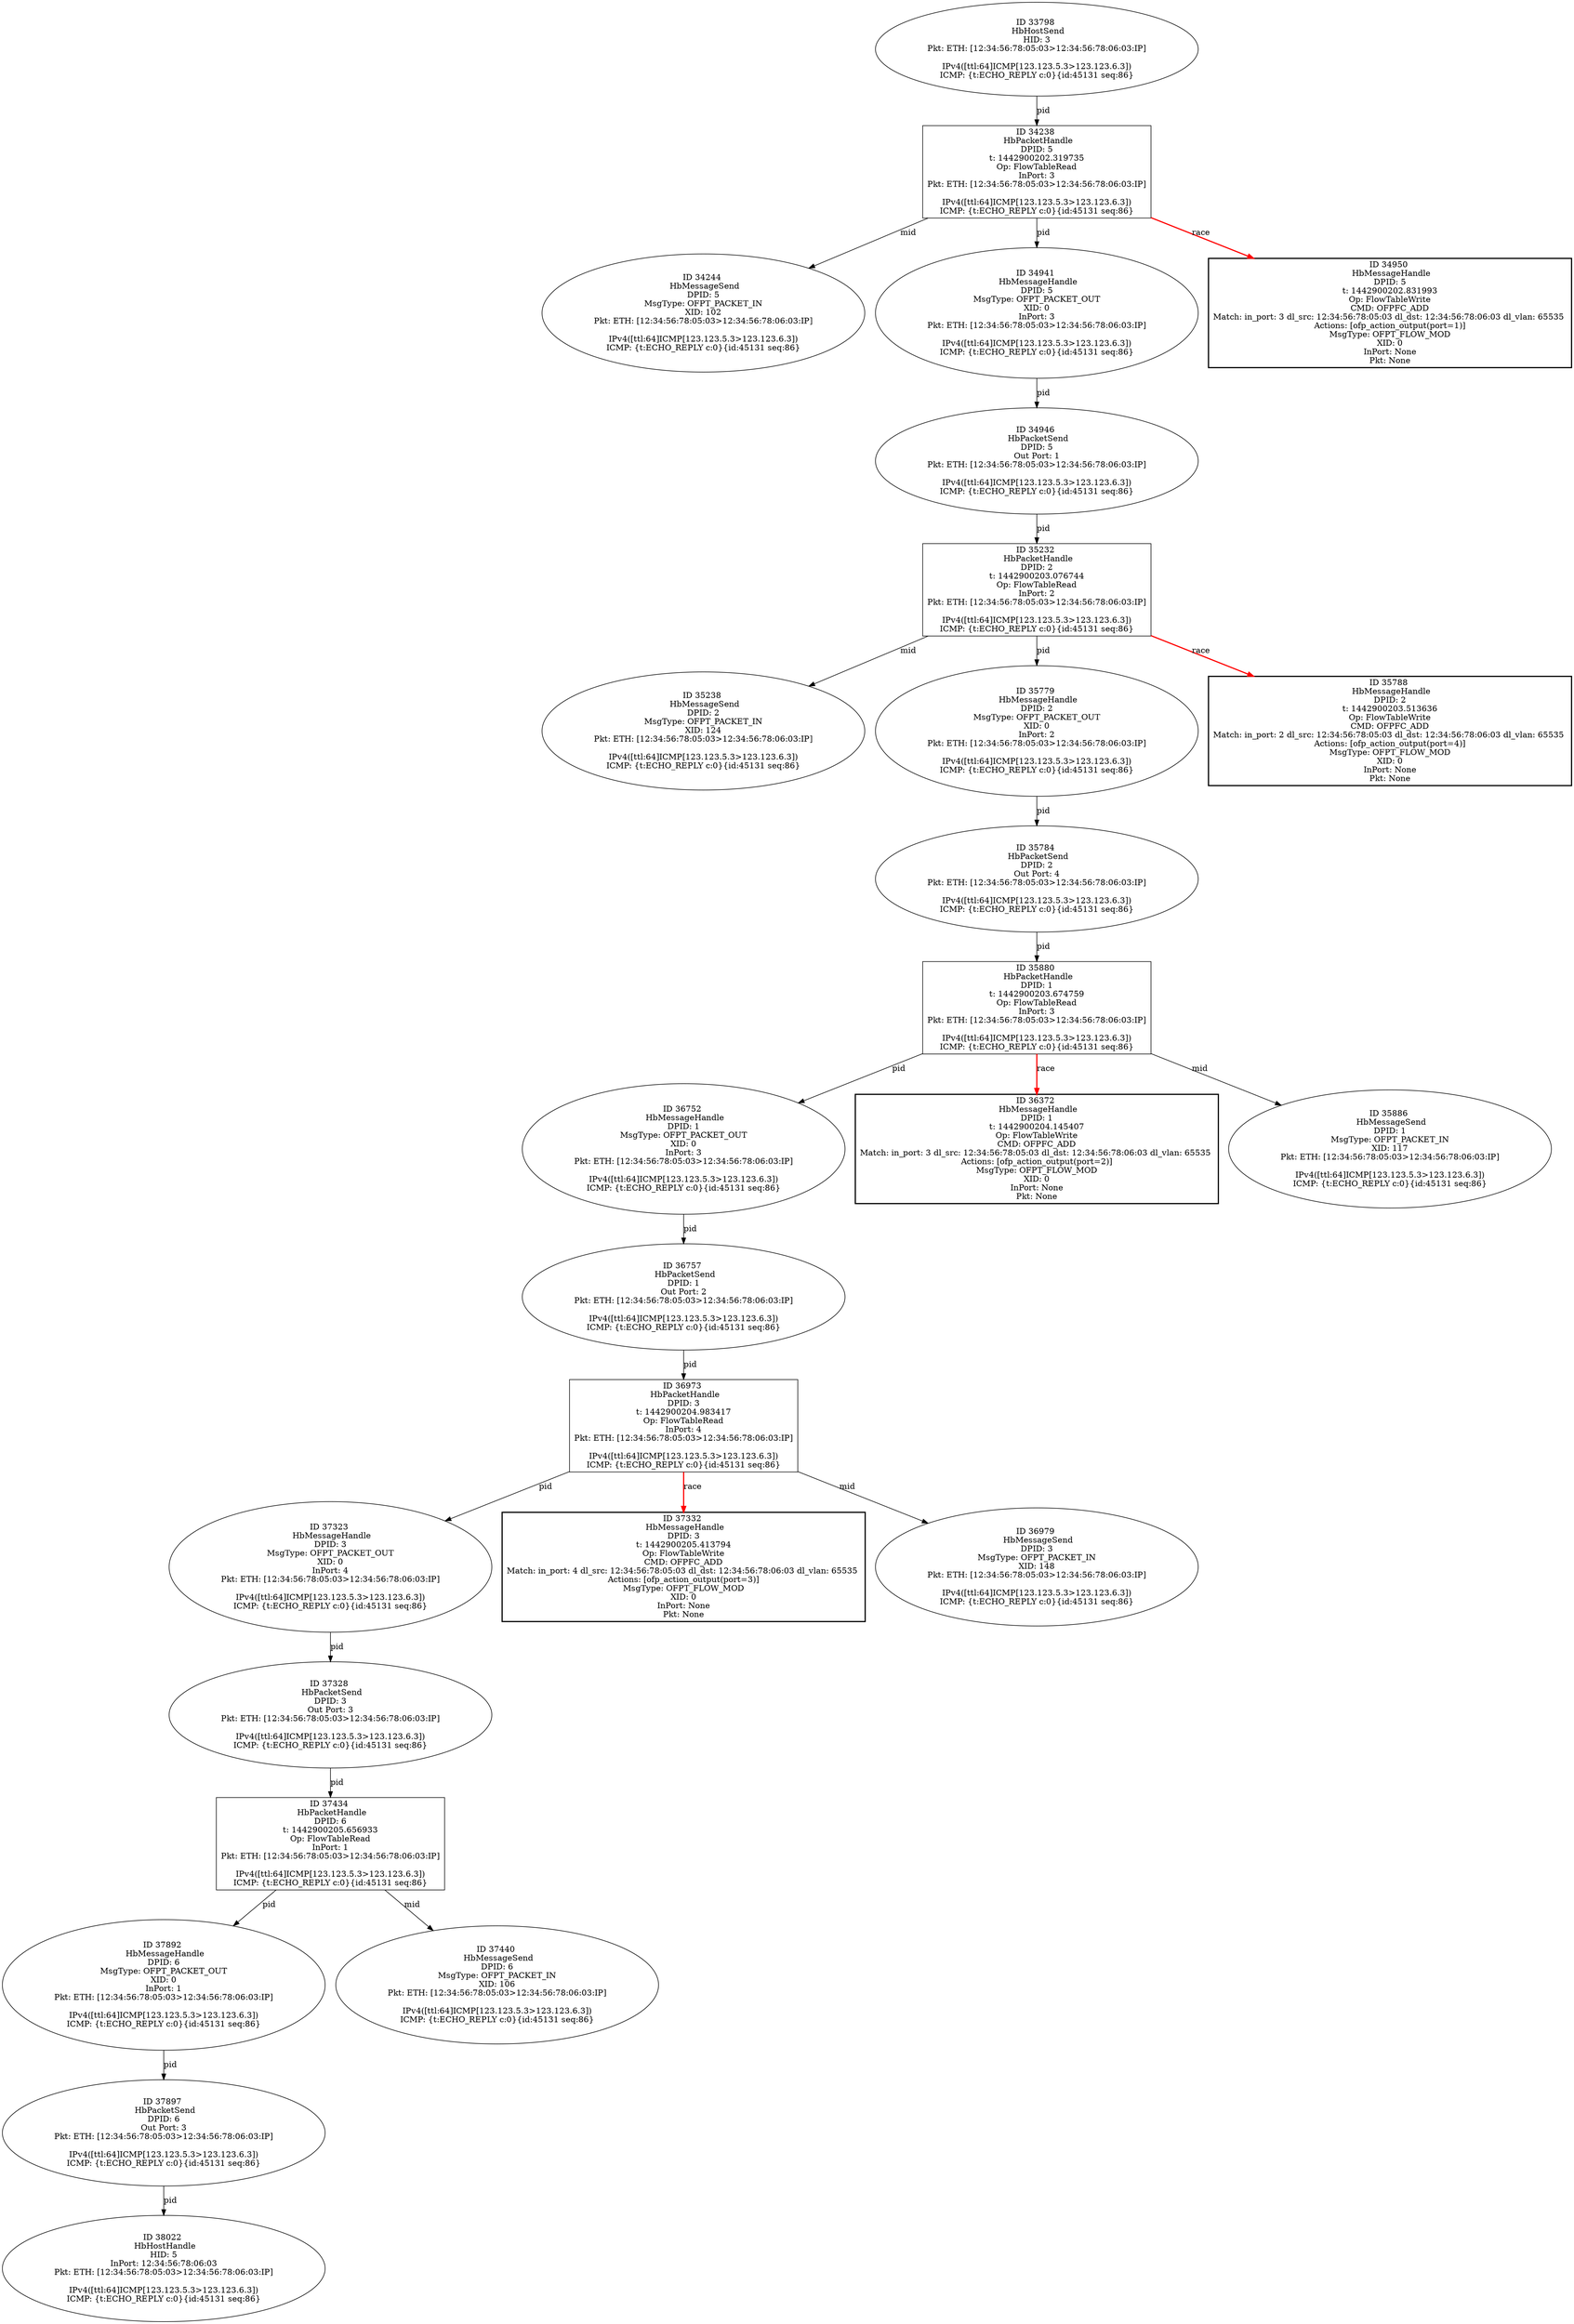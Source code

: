 strict digraph G {
34946 [shape=oval, event=<hb_events.HbPacketSend object at 0x10f038390>, label="ID 34946 
 HbPacketSend
DPID: 5
Out Port: 1
Pkt: ETH: [12:34:56:78:05:03>12:34:56:78:06:03:IP]

IPv4([ttl:64]ICMP[123.123.5.3>123.123.6.3])
ICMP: {t:ECHO_REPLY c:0}{id:45131 seq:86}"];
37892 [shape=oval, event=<hb_events.HbMessageHandle object at 0x10fe49610>, label="ID 37892 
 HbMessageHandle
DPID: 6
MsgType: OFPT_PACKET_OUT
XID: 0
InPort: 1
Pkt: ETH: [12:34:56:78:05:03>12:34:56:78:06:03:IP]

IPv4([ttl:64]ICMP[123.123.5.3>123.123.6.3])
ICMP: {t:ECHO_REPLY c:0}{id:45131 seq:86}"];
38022 [shape=oval, event=<hb_events.HbHostHandle object at 0x10ff8f490>, label="ID 38022 
 HbHostHandle
HID: 5
InPort: 12:34:56:78:06:03
Pkt: ETH: [12:34:56:78:05:03>12:34:56:78:06:03:IP]

IPv4([ttl:64]ICMP[123.123.5.3>123.123.6.3])
ICMP: {t:ECHO_REPLY c:0}{id:45131 seq:86}"];
37897 [shape=oval, event=<hb_events.HbPacketSend object at 0x10fe49b10>, label="ID 37897 
 HbPacketSend
DPID: 6
Out Port: 3
Pkt: ETH: [12:34:56:78:05:03>12:34:56:78:06:03:IP]

IPv4([ttl:64]ICMP[123.123.5.3>123.123.6.3])
ICMP: {t:ECHO_REPLY c:0}{id:45131 seq:86}"];
36752 [shape=oval, event=<hb_events.HbMessageHandle object at 0x10f81f0d0>, label="ID 36752 
 HbMessageHandle
DPID: 1
MsgType: OFPT_PACKET_OUT
XID: 0
InPort: 3
Pkt: ETH: [12:34:56:78:05:03>12:34:56:78:06:03:IP]

IPv4([ttl:64]ICMP[123.123.5.3>123.123.6.3])
ICMP: {t:ECHO_REPLY c:0}{id:45131 seq:86}"];
36372 [shape=box, style=bold, event=<hb_events.HbMessageHandle object at 0x10f5c09d0>, label="ID 36372 
 HbMessageHandle
DPID: 1
t: 1442900204.145407
Op: FlowTableWrite
CMD: OFPFC_ADD
Match: in_port: 3 dl_src: 12:34:56:78:05:03 dl_dst: 12:34:56:78:06:03 dl_vlan: 65535 
Actions: [ofp_action_output(port=2)]
MsgType: OFPT_FLOW_MOD
XID: 0
InPort: None
Pkt: None"];
36757 [shape=oval, event=<hb_events.HbPacketSend object at 0x10f81f610>, label="ID 36757 
 HbPacketSend
DPID: 1
Out Port: 2
Pkt: ETH: [12:34:56:78:05:03>12:34:56:78:06:03:IP]

IPv4([ttl:64]ICMP[123.123.5.3>123.123.6.3])
ICMP: {t:ECHO_REPLY c:0}{id:45131 seq:86}"];
35232 [shape=box, event=<hb_events.HbPacketHandle object at 0x10f11ca90>, label="ID 35232 
 HbPacketHandle
DPID: 2
t: 1442900203.076744
Op: FlowTableRead
InPort: 2
Pkt: ETH: [12:34:56:78:05:03>12:34:56:78:06:03:IP]

IPv4([ttl:64]ICMP[123.123.5.3>123.123.6.3])
ICMP: {t:ECHO_REPLY c:0}{id:45131 seq:86}"];
33798 [shape=oval, event=<hb_events.HbHostSend object at 0x10ed4d650>, label="ID 33798 
 HbHostSend
HID: 3
Pkt: ETH: [12:34:56:78:05:03>12:34:56:78:06:03:IP]

IPv4([ttl:64]ICMP[123.123.5.3>123.123.6.3])
ICMP: {t:ECHO_REPLY c:0}{id:45131 seq:86}"];
35238 [shape=oval, event=<hb_events.HbMessageSend object at 0x10f1210d0>, label="ID 35238 
 HbMessageSend
DPID: 2
MsgType: OFPT_PACKET_IN
XID: 124
Pkt: ETH: [12:34:56:78:05:03>12:34:56:78:06:03:IP]

IPv4([ttl:64]ICMP[123.123.5.3>123.123.6.3])
ICMP: {t:ECHO_REPLY c:0}{id:45131 seq:86}"];
35880 [shape=box, event=<hb_events.HbPacketHandle object at 0x10f37a850>, label="ID 35880 
 HbPacketHandle
DPID: 1
t: 1442900203.674759
Op: FlowTableRead
InPort: 3
Pkt: ETH: [12:34:56:78:05:03>12:34:56:78:06:03:IP]

IPv4([ttl:64]ICMP[123.123.5.3>123.123.6.3])
ICMP: {t:ECHO_REPLY c:0}{id:45131 seq:86}"];
35886 [shape=oval, event=<hb_events.HbMessageSend object at 0x10f3885d0>, label="ID 35886 
 HbMessageSend
DPID: 1
MsgType: OFPT_PACKET_IN
XID: 117
Pkt: ETH: [12:34:56:78:05:03>12:34:56:78:06:03:IP]

IPv4([ttl:64]ICMP[123.123.5.3>123.123.6.3])
ICMP: {t:ECHO_REPLY c:0}{id:45131 seq:86}"];
37434 [shape=box, event=<hb_events.HbPacketHandle object at 0x10fb6e210>, label="ID 37434 
 HbPacketHandle
DPID: 6
t: 1442900205.656933
Op: FlowTableRead
InPort: 1
Pkt: ETH: [12:34:56:78:05:03>12:34:56:78:06:03:IP]

IPv4([ttl:64]ICMP[123.123.5.3>123.123.6.3])
ICMP: {t:ECHO_REPLY c:0}{id:45131 seq:86}"];
34238 [shape=box, event=<hb_events.HbPacketHandle object at 0x10ee3b390>, label="ID 34238 
 HbPacketHandle
DPID: 5
t: 1442900202.319735
Op: FlowTableRead
InPort: 3
Pkt: ETH: [12:34:56:78:05:03>12:34:56:78:06:03:IP]

IPv4([ttl:64]ICMP[123.123.5.3>123.123.6.3])
ICMP: {t:ECHO_REPLY c:0}{id:45131 seq:86}"];
37440 [shape=oval, event=<hb_events.HbMessageSend object at 0x10fb9da10>, label="ID 37440 
 HbMessageSend
DPID: 6
MsgType: OFPT_PACKET_IN
XID: 106
Pkt: ETH: [12:34:56:78:05:03>12:34:56:78:06:03:IP]

IPv4([ttl:64]ICMP[123.123.5.3>123.123.6.3])
ICMP: {t:ECHO_REPLY c:0}{id:45131 seq:86}"];
35779 [shape=oval, event=<hb_events.HbMessageHandle object at 0x10f2eab10>, label="ID 35779 
 HbMessageHandle
DPID: 2
MsgType: OFPT_PACKET_OUT
XID: 0
InPort: 2
Pkt: ETH: [12:34:56:78:05:03>12:34:56:78:06:03:IP]

IPv4([ttl:64]ICMP[123.123.5.3>123.123.6.3])
ICMP: {t:ECHO_REPLY c:0}{id:45131 seq:86}"];
34244 [shape=oval, event=<hb_events.HbMessageSend object at 0x10ee427d0>, label="ID 34244 
 HbMessageSend
DPID: 5
MsgType: OFPT_PACKET_IN
XID: 102
Pkt: ETH: [12:34:56:78:05:03>12:34:56:78:06:03:IP]

IPv4([ttl:64]ICMP[123.123.5.3>123.123.6.3])
ICMP: {t:ECHO_REPLY c:0}{id:45131 seq:86}"];
35784 [shape=oval, event=<hb_events.HbPacketSend object at 0x10f2eaed0>, label="ID 35784 
 HbPacketSend
DPID: 2
Out Port: 4
Pkt: ETH: [12:34:56:78:05:03>12:34:56:78:06:03:IP]

IPv4([ttl:64]ICMP[123.123.5.3>123.123.6.3])
ICMP: {t:ECHO_REPLY c:0}{id:45131 seq:86}"];
37323 [shape=oval, event=<hb_events.HbMessageHandle object at 0x10faee390>, label="ID 37323 
 HbMessageHandle
DPID: 3
MsgType: OFPT_PACKET_OUT
XID: 0
InPort: 4
Pkt: ETH: [12:34:56:78:05:03>12:34:56:78:06:03:IP]

IPv4([ttl:64]ICMP[123.123.5.3>123.123.6.3])
ICMP: {t:ECHO_REPLY c:0}{id:45131 seq:86}"];
35788 [shape=box, style=bold, event=<hb_events.HbMessageHandle object at 0x10f2fd610>, label="ID 35788 
 HbMessageHandle
DPID: 2
t: 1442900203.513636
Op: FlowTableWrite
CMD: OFPFC_ADD
Match: in_port: 2 dl_src: 12:34:56:78:05:03 dl_dst: 12:34:56:78:06:03 dl_vlan: 65535 
Actions: [ofp_action_output(port=4)]
MsgType: OFPT_FLOW_MOD
XID: 0
InPort: None
Pkt: None"];
37328 [shape=oval, event=<hb_events.HbPacketSend object at 0x10fb01250>, label="ID 37328 
 HbPacketSend
DPID: 3
Out Port: 3
Pkt: ETH: [12:34:56:78:05:03>12:34:56:78:06:03:IP]

IPv4([ttl:64]ICMP[123.123.5.3>123.123.6.3])
ICMP: {t:ECHO_REPLY c:0}{id:45131 seq:86}"];
37332 [shape=box, style=bold, event=<hb_events.HbMessageHandle object at 0x10fb216d0>, label="ID 37332 
 HbMessageHandle
DPID: 3
t: 1442900205.413794
Op: FlowTableWrite
CMD: OFPFC_ADD
Match: in_port: 4 dl_src: 12:34:56:78:05:03 dl_dst: 12:34:56:78:06:03 dl_vlan: 65535 
Actions: [ofp_action_output(port=3)]
MsgType: OFPT_FLOW_MOD
XID: 0
InPort: None
Pkt: None"];
36973 [shape=box, event=<hb_events.HbPacketHandle object at 0x10f934d50>, label="ID 36973 
 HbPacketHandle
DPID: 3
t: 1442900204.983417
Op: FlowTableRead
InPort: 4
Pkt: ETH: [12:34:56:78:05:03>12:34:56:78:06:03:IP]

IPv4([ttl:64]ICMP[123.123.5.3>123.123.6.3])
ICMP: {t:ECHO_REPLY c:0}{id:45131 seq:86}"];
36979 [shape=oval, event=<hb_events.HbMessageSend object at 0x10f935350>, label="ID 36979 
 HbMessageSend
DPID: 3
MsgType: OFPT_PACKET_IN
XID: 148
Pkt: ETH: [12:34:56:78:05:03>12:34:56:78:06:03:IP]

IPv4([ttl:64]ICMP[123.123.5.3>123.123.6.3])
ICMP: {t:ECHO_REPLY c:0}{id:45131 seq:86}"];
34941 [shape=oval, event=<hb_events.HbMessageHandle object at 0x10f032f50>, label="ID 34941 
 HbMessageHandle
DPID: 5
MsgType: OFPT_PACKET_OUT
XID: 0
InPort: 3
Pkt: ETH: [12:34:56:78:05:03>12:34:56:78:06:03:IP]

IPv4([ttl:64]ICMP[123.123.5.3>123.123.6.3])
ICMP: {t:ECHO_REPLY c:0}{id:45131 seq:86}"];
34950 [shape=box, style=bold, event=<hb_events.HbMessageHandle object at 0x10f045f90>, label="ID 34950 
 HbMessageHandle
DPID: 5
t: 1442900202.831993
Op: FlowTableWrite
CMD: OFPFC_ADD
Match: in_port: 3 dl_src: 12:34:56:78:05:03 dl_dst: 12:34:56:78:06:03 dl_vlan: 65535 
Actions: [ofp_action_output(port=1)]
MsgType: OFPT_FLOW_MOD
XID: 0
InPort: None
Pkt: None"];
34946 -> 35232  [rel=pid, label=pid];
37892 -> 37897  [rel=pid, label=pid];
33798 -> 34238  [rel=pid, label=pid];
37897 -> 38022  [rel=pid, label=pid];
36752 -> 36757  [rel=pid, label=pid];
36757 -> 36973  [rel=pid, label=pid];
35232 -> 35779  [rel=pid, label=pid];
35232 -> 35788  [harmful=True, color=red, style=bold, rel=race, label=race];
35232 -> 35238  [rel=mid, label=mid];
35880 -> 36752  [rel=pid, label=pid];
35880 -> 36372  [harmful=True, color=red, style=bold, rel=race, label=race];
35880 -> 35886  [rel=mid, label=mid];
37434 -> 37440  [rel=mid, label=mid];
37434 -> 37892  [rel=pid, label=pid];
34238 -> 34244  [rel=mid, label=mid];
34238 -> 34941  [rel=pid, label=pid];
34238 -> 34950  [harmful=True, color=red, style=bold, rel=race, label=race];
35779 -> 35784  [rel=pid, label=pid];
35784 -> 35880  [rel=pid, label=pid];
37323 -> 37328  [rel=pid, label=pid];
37328 -> 37434  [rel=pid, label=pid];
36973 -> 36979  [rel=mid, label=mid];
36973 -> 37332  [harmful=True, color=red, style=bold, rel=race, label=race];
36973 -> 37323  [rel=pid, label=pid];
34941 -> 34946  [rel=pid, label=pid];
}
